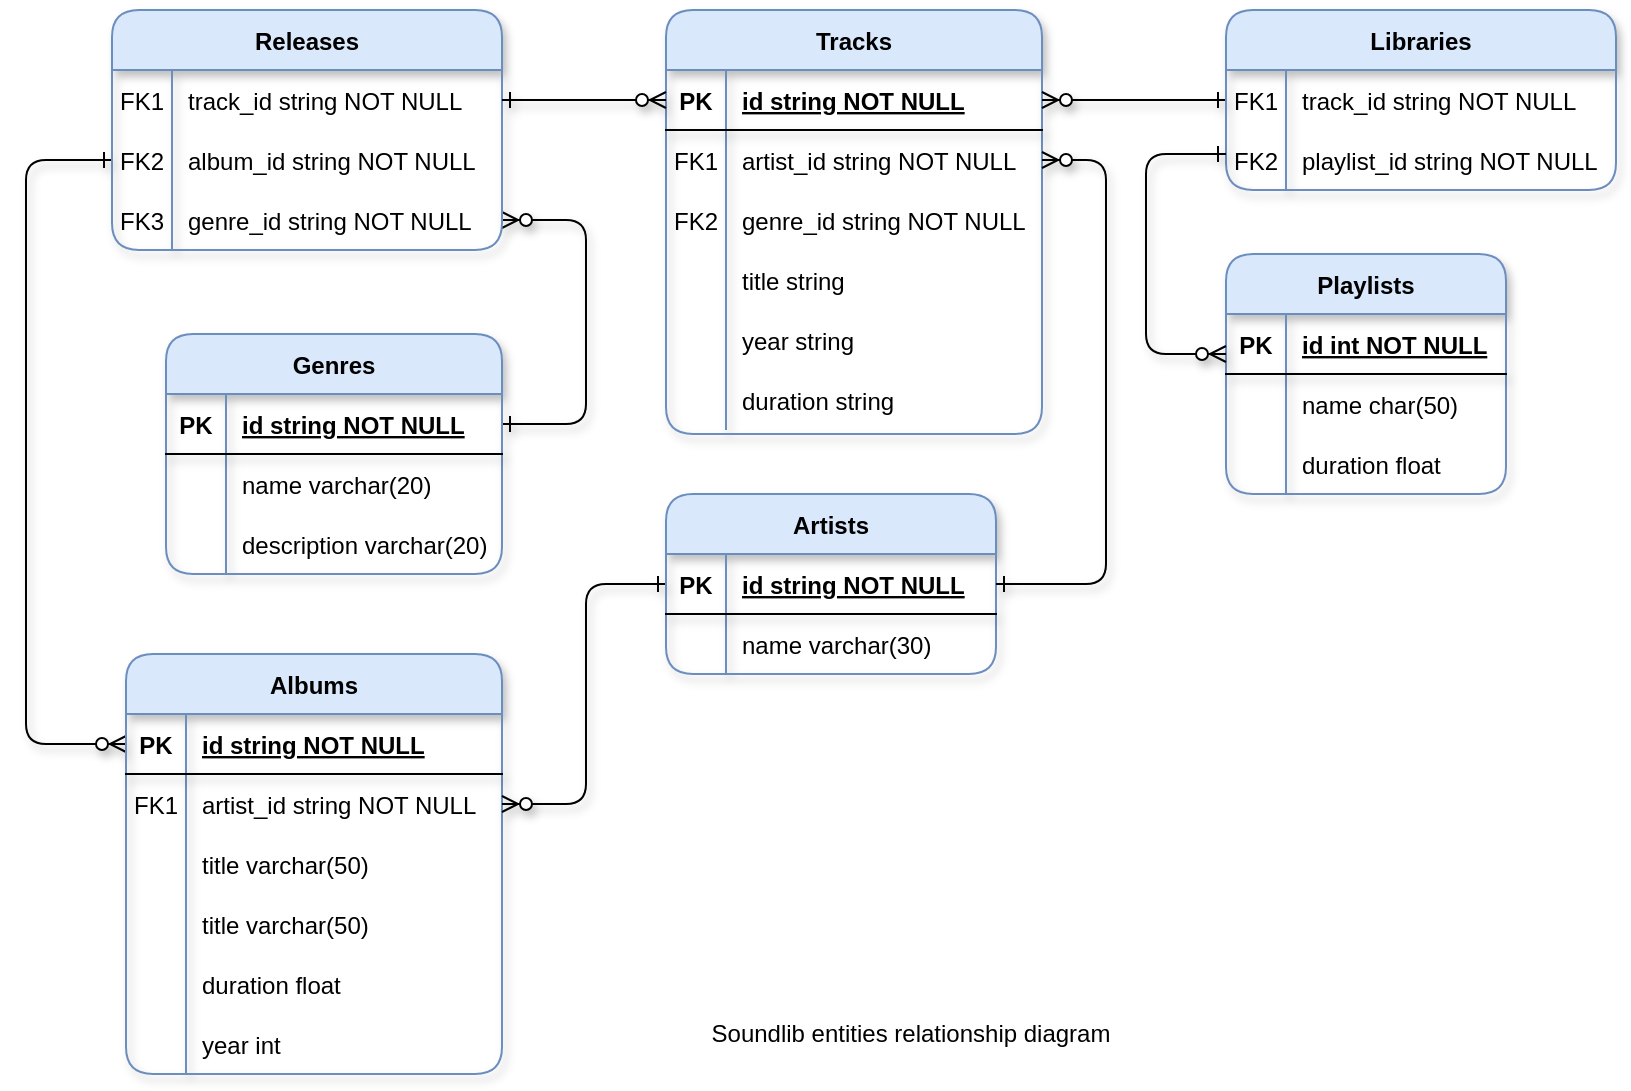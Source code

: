 <mxfile version="24.6.3" type="device">
  <diagram id="R2lEEEUBdFMjLlhIrx00" name="Page-1">
    <mxGraphModel dx="1042" dy="569" grid="1" gridSize="10" guides="1" tooltips="1" connect="1" arrows="1" fold="1" page="1" pageScale="1" pageWidth="850" pageHeight="1100" math="0" shadow="0" extFonts="Permanent Marker^https://fonts.googleapis.com/css?family=Permanent+Marker">
      <root>
        <mxCell id="0" />
        <mxCell id="1" parent="0" />
        <mxCell id="C-vyLk0tnHw3VtMMgP7b-1" value="" style="endArrow=ERzeroToMany;startArrow=ERone;endFill=1;startFill=0;edgeStyle=orthogonalEdgeStyle;exitX=0;exitY=0.5;exitDx=0;exitDy=0;entryX=0;entryY=0.5;entryDx=0;entryDy=0;shadow=1;" parent="1" source="Ym1ZZuzJ18IKiPJRy2lb-89" target="C-vyLk0tnHw3VtMMgP7b-24" edge="1">
          <mxGeometry width="100" height="100" relative="1" as="geometry">
            <mxPoint x="470" y="520" as="sourcePoint" />
            <mxPoint x="80" y="430" as="targetPoint" />
            <Array as="points">
              <mxPoint x="40" y="113" />
              <mxPoint x="40" y="405" />
            </Array>
          </mxGeometry>
        </mxCell>
        <mxCell id="C-vyLk0tnHw3VtMMgP7b-12" value="" style="endArrow=ERzeroToMany;startArrow=ERone;endFill=1;startFill=0;edgeStyle=orthogonalEdgeStyle;entryX=1;entryY=0.5;entryDx=0;entryDy=0;exitX=1;exitY=0.5;exitDx=0;exitDy=0;shadow=1;" parent="1" source="C-vyLk0tnHw3VtMMgP7b-14" target="HJNEvKkritOcvOqw4wgT-1" edge="1">
          <mxGeometry width="100" height="100" relative="1" as="geometry">
            <mxPoint x="300" y="270" as="sourcePoint" />
            <mxPoint x="300" y="260" as="targetPoint" />
            <Array as="points">
              <mxPoint x="320" y="245" />
              <mxPoint x="320" y="143" />
            </Array>
          </mxGeometry>
        </mxCell>
        <mxCell id="C-vyLk0tnHw3VtMMgP7b-2" value="Tracks" style="shape=table;startSize=30;container=1;collapsible=1;childLayout=tableLayout;fixedRows=1;rowLines=0;fontStyle=1;align=center;resizeLast=1;rounded=1;shadow=1;fillColor=#dae8fc;strokeColor=#6c8ebf;" parent="1" vertex="1">
          <mxGeometry x="360" y="38" width="188" height="212" as="geometry" />
        </mxCell>
        <mxCell id="C-vyLk0tnHw3VtMMgP7b-3" value="" style="shape=partialRectangle;collapsible=0;dropTarget=0;pointerEvents=0;fillColor=none;points=[[0,0.5],[1,0.5]];portConstraint=eastwest;top=0;left=0;right=0;bottom=1;shadow=1;" parent="C-vyLk0tnHw3VtMMgP7b-2" vertex="1">
          <mxGeometry y="30" width="188" height="30" as="geometry" />
        </mxCell>
        <mxCell id="C-vyLk0tnHw3VtMMgP7b-4" value="PK" style="shape=partialRectangle;overflow=hidden;connectable=0;fillColor=none;top=0;left=0;bottom=0;right=0;fontStyle=1;shadow=1;" parent="C-vyLk0tnHw3VtMMgP7b-3" vertex="1">
          <mxGeometry width="30" height="30" as="geometry">
            <mxRectangle width="30" height="30" as="alternateBounds" />
          </mxGeometry>
        </mxCell>
        <mxCell id="C-vyLk0tnHw3VtMMgP7b-5" value="id string NOT NULL " style="shape=partialRectangle;overflow=hidden;connectable=0;fillColor=none;top=0;left=0;bottom=0;right=0;align=left;spacingLeft=6;fontStyle=5;shadow=1;" parent="C-vyLk0tnHw3VtMMgP7b-3" vertex="1">
          <mxGeometry x="30" width="158" height="30" as="geometry">
            <mxRectangle width="158" height="30" as="alternateBounds" />
          </mxGeometry>
        </mxCell>
        <mxCell id="Ym1ZZuzJ18IKiPJRy2lb-18" value="" style="shape=partialRectangle;collapsible=0;dropTarget=0;pointerEvents=0;fillColor=none;points=[[0,0.5],[1,0.5]];portConstraint=eastwest;top=0;left=0;right=0;bottom=0;shadow=1;" parent="C-vyLk0tnHw3VtMMgP7b-2" vertex="1">
          <mxGeometry y="60" width="188" height="30" as="geometry" />
        </mxCell>
        <mxCell id="Ym1ZZuzJ18IKiPJRy2lb-19" value="FK1" style="shape=partialRectangle;overflow=hidden;connectable=0;fillColor=none;top=0;left=0;bottom=0;right=0;shadow=1;" parent="Ym1ZZuzJ18IKiPJRy2lb-18" vertex="1">
          <mxGeometry width="30" height="30" as="geometry">
            <mxRectangle width="30" height="30" as="alternateBounds" />
          </mxGeometry>
        </mxCell>
        <mxCell id="Ym1ZZuzJ18IKiPJRy2lb-20" value="artist_id string NOT NULL" style="shape=partialRectangle;overflow=hidden;connectable=0;fillColor=none;top=0;left=0;bottom=0;right=0;align=left;spacingLeft=6;shadow=1;" parent="Ym1ZZuzJ18IKiPJRy2lb-18" vertex="1">
          <mxGeometry x="30" width="158" height="30" as="geometry">
            <mxRectangle width="158" height="30" as="alternateBounds" />
          </mxGeometry>
        </mxCell>
        <mxCell id="Ym1ZZuzJ18IKiPJRy2lb-15" value="" style="shape=partialRectangle;collapsible=0;dropTarget=0;pointerEvents=0;fillColor=none;points=[[0,0.5],[1,0.5]];portConstraint=eastwest;top=0;left=0;right=0;bottom=0;shadow=1;" parent="C-vyLk0tnHw3VtMMgP7b-2" vertex="1">
          <mxGeometry y="90" width="188" height="30" as="geometry" />
        </mxCell>
        <mxCell id="Ym1ZZuzJ18IKiPJRy2lb-16" value="FK2" style="shape=partialRectangle;overflow=hidden;connectable=0;fillColor=none;top=0;left=0;bottom=0;right=0;shadow=1;" parent="Ym1ZZuzJ18IKiPJRy2lb-15" vertex="1">
          <mxGeometry width="30" height="30" as="geometry">
            <mxRectangle width="30" height="30" as="alternateBounds" />
          </mxGeometry>
        </mxCell>
        <mxCell id="Ym1ZZuzJ18IKiPJRy2lb-17" value="genre_id string NOT NULL" style="shape=partialRectangle;overflow=hidden;connectable=0;fillColor=none;top=0;left=0;bottom=0;right=0;align=left;spacingLeft=6;shadow=1;" parent="Ym1ZZuzJ18IKiPJRy2lb-15" vertex="1">
          <mxGeometry x="30" width="158" height="30" as="geometry">
            <mxRectangle width="158" height="30" as="alternateBounds" />
          </mxGeometry>
        </mxCell>
        <mxCell id="C-vyLk0tnHw3VtMMgP7b-9" value="" style="shape=partialRectangle;collapsible=0;dropTarget=0;pointerEvents=0;fillColor=none;points=[[0,0.5],[1,0.5]];portConstraint=eastwest;top=0;left=0;right=0;bottom=0;shadow=1;" parent="C-vyLk0tnHw3VtMMgP7b-2" vertex="1">
          <mxGeometry y="120" width="188" height="30" as="geometry" />
        </mxCell>
        <mxCell id="C-vyLk0tnHw3VtMMgP7b-10" value="" style="shape=partialRectangle;overflow=hidden;connectable=0;fillColor=none;top=0;left=0;bottom=0;right=0;shadow=1;" parent="C-vyLk0tnHw3VtMMgP7b-9" vertex="1">
          <mxGeometry width="30" height="30" as="geometry">
            <mxRectangle width="30" height="30" as="alternateBounds" />
          </mxGeometry>
        </mxCell>
        <mxCell id="C-vyLk0tnHw3VtMMgP7b-11" value="title string" style="shape=partialRectangle;overflow=hidden;connectable=0;fillColor=none;top=0;left=0;bottom=0;right=0;align=left;spacingLeft=6;shadow=1;" parent="C-vyLk0tnHw3VtMMgP7b-9" vertex="1">
          <mxGeometry x="30" width="158" height="30" as="geometry">
            <mxRectangle width="158" height="30" as="alternateBounds" />
          </mxGeometry>
        </mxCell>
        <mxCell id="Ym1ZZuzJ18IKiPJRy2lb-9" value="" style="shape=partialRectangle;collapsible=0;dropTarget=0;pointerEvents=0;fillColor=none;points=[[0,0.5],[1,0.5]];portConstraint=eastwest;top=0;left=0;right=0;bottom=0;shadow=1;" parent="C-vyLk0tnHw3VtMMgP7b-2" vertex="1">
          <mxGeometry y="150" width="188" height="30" as="geometry" />
        </mxCell>
        <mxCell id="Ym1ZZuzJ18IKiPJRy2lb-10" value="" style="shape=partialRectangle;overflow=hidden;connectable=0;fillColor=none;top=0;left=0;bottom=0;right=0;shadow=1;" parent="Ym1ZZuzJ18IKiPJRy2lb-9" vertex="1">
          <mxGeometry width="30" height="30" as="geometry">
            <mxRectangle width="30" height="30" as="alternateBounds" />
          </mxGeometry>
        </mxCell>
        <mxCell id="Ym1ZZuzJ18IKiPJRy2lb-11" value="year string" style="shape=partialRectangle;overflow=hidden;connectable=0;fillColor=none;top=0;left=0;bottom=0;right=0;align=left;spacingLeft=6;shadow=1;" parent="Ym1ZZuzJ18IKiPJRy2lb-9" vertex="1">
          <mxGeometry x="30" width="158" height="30" as="geometry">
            <mxRectangle width="158" height="30" as="alternateBounds" />
          </mxGeometry>
        </mxCell>
        <mxCell id="Ym1ZZuzJ18IKiPJRy2lb-12" value="" style="shape=partialRectangle;collapsible=0;dropTarget=0;pointerEvents=0;fillColor=none;points=[[0,0.5],[1,0.5]];portConstraint=eastwest;top=0;left=0;right=0;bottom=0;shadow=1;" parent="C-vyLk0tnHw3VtMMgP7b-2" vertex="1">
          <mxGeometry y="180" width="188" height="30" as="geometry" />
        </mxCell>
        <mxCell id="Ym1ZZuzJ18IKiPJRy2lb-13" value="" style="shape=partialRectangle;overflow=hidden;connectable=0;fillColor=none;top=0;left=0;bottom=0;right=0;shadow=1;" parent="Ym1ZZuzJ18IKiPJRy2lb-12" vertex="1">
          <mxGeometry width="30" height="30" as="geometry">
            <mxRectangle width="30" height="30" as="alternateBounds" />
          </mxGeometry>
        </mxCell>
        <mxCell id="Ym1ZZuzJ18IKiPJRy2lb-14" value="duration string" style="shape=partialRectangle;overflow=hidden;connectable=0;fillColor=none;top=0;left=0;bottom=0;right=0;align=left;spacingLeft=6;shadow=1;" parent="Ym1ZZuzJ18IKiPJRy2lb-12" vertex="1">
          <mxGeometry x="30" width="158" height="30" as="geometry">
            <mxRectangle width="158" height="30" as="alternateBounds" />
          </mxGeometry>
        </mxCell>
        <mxCell id="C-vyLk0tnHw3VtMMgP7b-13" value="Genres" style="shape=table;startSize=30;container=1;collapsible=1;childLayout=tableLayout;fixedRows=1;rowLines=0;fontStyle=1;align=center;resizeLast=1;rounded=1;shadow=1;fillColor=#dae8fc;strokeColor=#6c8ebf;" parent="1" vertex="1">
          <mxGeometry x="110" y="200" width="168" height="120" as="geometry" />
        </mxCell>
        <mxCell id="C-vyLk0tnHw3VtMMgP7b-14" value="" style="shape=partialRectangle;collapsible=0;dropTarget=0;pointerEvents=0;fillColor=none;points=[[0,0.5],[1,0.5]];portConstraint=eastwest;top=0;left=0;right=0;bottom=1;shadow=1;" parent="C-vyLk0tnHw3VtMMgP7b-13" vertex="1">
          <mxGeometry y="30" width="168" height="30" as="geometry" />
        </mxCell>
        <mxCell id="C-vyLk0tnHw3VtMMgP7b-15" value="PK" style="shape=partialRectangle;overflow=hidden;connectable=0;fillColor=none;top=0;left=0;bottom=0;right=0;fontStyle=1;shadow=1;" parent="C-vyLk0tnHw3VtMMgP7b-14" vertex="1">
          <mxGeometry width="30" height="30" as="geometry">
            <mxRectangle width="30" height="30" as="alternateBounds" />
          </mxGeometry>
        </mxCell>
        <mxCell id="C-vyLk0tnHw3VtMMgP7b-16" value="id string NOT NULL " style="shape=partialRectangle;overflow=hidden;connectable=0;fillColor=none;top=0;left=0;bottom=0;right=0;align=left;spacingLeft=6;fontStyle=5;shadow=1;" parent="C-vyLk0tnHw3VtMMgP7b-14" vertex="1">
          <mxGeometry x="30" width="138" height="30" as="geometry">
            <mxRectangle width="138" height="30" as="alternateBounds" />
          </mxGeometry>
        </mxCell>
        <mxCell id="C-vyLk0tnHw3VtMMgP7b-20" value="" style="shape=partialRectangle;collapsible=0;dropTarget=0;pointerEvents=0;fillColor=none;points=[[0,0.5],[1,0.5]];portConstraint=eastwest;top=0;left=0;right=0;bottom=0;shadow=1;" parent="C-vyLk0tnHw3VtMMgP7b-13" vertex="1">
          <mxGeometry y="60" width="168" height="30" as="geometry" />
        </mxCell>
        <mxCell id="C-vyLk0tnHw3VtMMgP7b-21" value="" style="shape=partialRectangle;overflow=hidden;connectable=0;fillColor=none;top=0;left=0;bottom=0;right=0;shadow=1;" parent="C-vyLk0tnHw3VtMMgP7b-20" vertex="1">
          <mxGeometry width="30" height="30" as="geometry">
            <mxRectangle width="30" height="30" as="alternateBounds" />
          </mxGeometry>
        </mxCell>
        <mxCell id="C-vyLk0tnHw3VtMMgP7b-22" value="name varchar(20)" style="shape=partialRectangle;overflow=hidden;connectable=0;fillColor=none;top=0;left=0;bottom=0;right=0;align=left;spacingLeft=6;shadow=1;" parent="C-vyLk0tnHw3VtMMgP7b-20" vertex="1">
          <mxGeometry x="30" width="138" height="30" as="geometry">
            <mxRectangle width="138" height="30" as="alternateBounds" />
          </mxGeometry>
        </mxCell>
        <mxCell id="Ym1ZZuzJ18IKiPJRy2lb-106" value="" style="shape=partialRectangle;collapsible=0;dropTarget=0;pointerEvents=0;fillColor=none;points=[[0,0.5],[1,0.5]];portConstraint=eastwest;top=0;left=0;right=0;bottom=0;shadow=1;" parent="C-vyLk0tnHw3VtMMgP7b-13" vertex="1">
          <mxGeometry y="90" width="168" height="30" as="geometry" />
        </mxCell>
        <mxCell id="Ym1ZZuzJ18IKiPJRy2lb-107" value="" style="shape=partialRectangle;overflow=hidden;connectable=0;fillColor=none;top=0;left=0;bottom=0;right=0;shadow=1;" parent="Ym1ZZuzJ18IKiPJRy2lb-106" vertex="1">
          <mxGeometry width="30" height="30" as="geometry">
            <mxRectangle width="30" height="30" as="alternateBounds" />
          </mxGeometry>
        </mxCell>
        <mxCell id="Ym1ZZuzJ18IKiPJRy2lb-108" value="description varchar(20)" style="shape=partialRectangle;overflow=hidden;connectable=0;fillColor=none;top=0;left=0;bottom=0;right=0;align=left;spacingLeft=6;shadow=1;" parent="Ym1ZZuzJ18IKiPJRy2lb-106" vertex="1">
          <mxGeometry x="30" width="138" height="30" as="geometry">
            <mxRectangle width="138" height="30" as="alternateBounds" />
          </mxGeometry>
        </mxCell>
        <mxCell id="C-vyLk0tnHw3VtMMgP7b-23" value="Albums" style="shape=table;startSize=30;container=1;collapsible=1;childLayout=tableLayout;fixedRows=1;rowLines=0;fontStyle=1;align=center;resizeLast=1;rounded=1;shadow=1;fillColor=#dae8fc;strokeColor=#6c8ebf;" parent="1" vertex="1">
          <mxGeometry x="90" y="360" width="188" height="210" as="geometry" />
        </mxCell>
        <mxCell id="C-vyLk0tnHw3VtMMgP7b-24" value="" style="shape=partialRectangle;collapsible=0;dropTarget=0;pointerEvents=0;fillColor=none;points=[[0,0.5],[1,0.5]];portConstraint=eastwest;top=0;left=0;right=0;bottom=1;shadow=1;" parent="C-vyLk0tnHw3VtMMgP7b-23" vertex="1">
          <mxGeometry y="30" width="188" height="30" as="geometry" />
        </mxCell>
        <mxCell id="C-vyLk0tnHw3VtMMgP7b-25" value="PK" style="shape=partialRectangle;overflow=hidden;connectable=0;fillColor=none;top=0;left=0;bottom=0;right=0;fontStyle=1;shadow=1;" parent="C-vyLk0tnHw3VtMMgP7b-24" vertex="1">
          <mxGeometry width="30" height="30" as="geometry">
            <mxRectangle width="30" height="30" as="alternateBounds" />
          </mxGeometry>
        </mxCell>
        <mxCell id="C-vyLk0tnHw3VtMMgP7b-26" value="id string NOT NULL " style="shape=partialRectangle;overflow=hidden;connectable=0;top=0;left=0;bottom=0;right=0;align=left;spacingLeft=6;fontStyle=5;shadow=1;fillColor=none;" parent="C-vyLk0tnHw3VtMMgP7b-24" vertex="1">
          <mxGeometry x="30" width="158" height="30" as="geometry">
            <mxRectangle width="158" height="30" as="alternateBounds" />
          </mxGeometry>
        </mxCell>
        <mxCell id="C-vyLk0tnHw3VtMMgP7b-27" value="" style="shape=partialRectangle;collapsible=0;dropTarget=0;pointerEvents=0;fillColor=none;points=[[0,0.5],[1,0.5]];portConstraint=eastwest;top=0;left=0;right=0;bottom=0;shadow=1;" parent="C-vyLk0tnHw3VtMMgP7b-23" vertex="1">
          <mxGeometry y="60" width="188" height="30" as="geometry" />
        </mxCell>
        <mxCell id="C-vyLk0tnHw3VtMMgP7b-28" value="FK1" style="shape=partialRectangle;overflow=hidden;connectable=0;fillColor=none;top=0;left=0;bottom=0;right=0;shadow=1;" parent="C-vyLk0tnHw3VtMMgP7b-27" vertex="1">
          <mxGeometry width="30" height="30" as="geometry">
            <mxRectangle width="30" height="30" as="alternateBounds" />
          </mxGeometry>
        </mxCell>
        <mxCell id="C-vyLk0tnHw3VtMMgP7b-29" value="artist_id string NOT NULL" style="shape=partialRectangle;overflow=hidden;connectable=0;fillColor=none;top=0;left=0;bottom=0;right=0;align=left;spacingLeft=6;shadow=1;" parent="C-vyLk0tnHw3VtMMgP7b-27" vertex="1">
          <mxGeometry x="30" width="158" height="30" as="geometry">
            <mxRectangle width="158" height="30" as="alternateBounds" />
          </mxGeometry>
        </mxCell>
        <mxCell id="Ym1ZZuzJ18IKiPJRy2lb-97" value="" style="shape=partialRectangle;collapsible=0;dropTarget=0;pointerEvents=0;fillColor=none;points=[[0,0.5],[1,0.5]];portConstraint=eastwest;top=0;left=0;right=0;bottom=0;shadow=1;" parent="C-vyLk0tnHw3VtMMgP7b-23" vertex="1">
          <mxGeometry y="90" width="188" height="30" as="geometry" />
        </mxCell>
        <mxCell id="Ym1ZZuzJ18IKiPJRy2lb-98" value="" style="shape=partialRectangle;overflow=hidden;connectable=0;fillColor=none;top=0;left=0;bottom=0;right=0;shadow=1;" parent="Ym1ZZuzJ18IKiPJRy2lb-97" vertex="1">
          <mxGeometry width="30" height="30" as="geometry">
            <mxRectangle width="30" height="30" as="alternateBounds" />
          </mxGeometry>
        </mxCell>
        <mxCell id="Ym1ZZuzJ18IKiPJRy2lb-99" value="title varchar(50)" style="shape=partialRectangle;overflow=hidden;connectable=0;fillColor=none;top=0;left=0;bottom=0;right=0;align=left;spacingLeft=6;shadow=1;" parent="Ym1ZZuzJ18IKiPJRy2lb-97" vertex="1">
          <mxGeometry x="30" width="158" height="30" as="geometry">
            <mxRectangle width="158" height="30" as="alternateBounds" />
          </mxGeometry>
        </mxCell>
        <mxCell id="HJNEvKkritOcvOqw4wgT-4" value="" style="shape=partialRectangle;collapsible=0;dropTarget=0;pointerEvents=0;fillColor=none;points=[[0,0.5],[1,0.5]];portConstraint=eastwest;top=0;left=0;right=0;bottom=0;shadow=1;" parent="C-vyLk0tnHw3VtMMgP7b-23" vertex="1">
          <mxGeometry y="120" width="188" height="30" as="geometry" />
        </mxCell>
        <mxCell id="HJNEvKkritOcvOqw4wgT-5" value="" style="shape=partialRectangle;overflow=hidden;connectable=0;fillColor=none;top=0;left=0;bottom=0;right=0;shadow=1;" parent="HJNEvKkritOcvOqw4wgT-4" vertex="1">
          <mxGeometry width="30" height="30" as="geometry">
            <mxRectangle width="30" height="30" as="alternateBounds" />
          </mxGeometry>
        </mxCell>
        <mxCell id="HJNEvKkritOcvOqw4wgT-6" value="title varchar(50)" style="shape=partialRectangle;overflow=hidden;connectable=0;fillColor=none;top=0;left=0;bottom=0;right=0;align=left;spacingLeft=6;shadow=1;" parent="HJNEvKkritOcvOqw4wgT-4" vertex="1">
          <mxGeometry x="30" width="158" height="30" as="geometry">
            <mxRectangle width="158" height="30" as="alternateBounds" />
          </mxGeometry>
        </mxCell>
        <mxCell id="Ym1ZZuzJ18IKiPJRy2lb-100" value="" style="shape=partialRectangle;collapsible=0;dropTarget=0;pointerEvents=0;fillColor=none;points=[[0,0.5],[1,0.5]];portConstraint=eastwest;top=0;left=0;right=0;bottom=0;shadow=1;" parent="C-vyLk0tnHw3VtMMgP7b-23" vertex="1">
          <mxGeometry y="150" width="188" height="30" as="geometry" />
        </mxCell>
        <mxCell id="Ym1ZZuzJ18IKiPJRy2lb-101" value="" style="shape=partialRectangle;overflow=hidden;connectable=0;fillColor=none;top=0;left=0;bottom=0;right=0;shadow=1;" parent="Ym1ZZuzJ18IKiPJRy2lb-100" vertex="1">
          <mxGeometry width="30" height="30" as="geometry">
            <mxRectangle width="30" height="30" as="alternateBounds" />
          </mxGeometry>
        </mxCell>
        <mxCell id="Ym1ZZuzJ18IKiPJRy2lb-102" value="duration float" style="shape=partialRectangle;overflow=hidden;connectable=0;fillColor=none;top=0;left=0;bottom=0;right=0;align=left;spacingLeft=6;shadow=1;" parent="Ym1ZZuzJ18IKiPJRy2lb-100" vertex="1">
          <mxGeometry x="30" width="158" height="30" as="geometry">
            <mxRectangle width="158" height="30" as="alternateBounds" />
          </mxGeometry>
        </mxCell>
        <mxCell id="Ym1ZZuzJ18IKiPJRy2lb-103" value="" style="shape=partialRectangle;collapsible=0;dropTarget=0;pointerEvents=0;fillColor=none;points=[[0,0.5],[1,0.5]];portConstraint=eastwest;top=0;left=0;right=0;bottom=0;shadow=1;" parent="C-vyLk0tnHw3VtMMgP7b-23" vertex="1">
          <mxGeometry y="180" width="188" height="30" as="geometry" />
        </mxCell>
        <mxCell id="Ym1ZZuzJ18IKiPJRy2lb-104" value="" style="shape=partialRectangle;overflow=hidden;connectable=0;fillColor=none;top=0;left=0;bottom=0;right=0;shadow=1;" parent="Ym1ZZuzJ18IKiPJRy2lb-103" vertex="1">
          <mxGeometry width="30" height="30" as="geometry">
            <mxRectangle width="30" height="30" as="alternateBounds" />
          </mxGeometry>
        </mxCell>
        <mxCell id="Ym1ZZuzJ18IKiPJRy2lb-105" value="year int" style="shape=partialRectangle;overflow=hidden;connectable=0;fillColor=none;top=0;left=0;bottom=0;right=0;align=left;spacingLeft=6;shadow=1;" parent="Ym1ZZuzJ18IKiPJRy2lb-103" vertex="1">
          <mxGeometry x="30" width="158" height="30" as="geometry">
            <mxRectangle width="158" height="30" as="alternateBounds" />
          </mxGeometry>
        </mxCell>
        <mxCell id="Ym1ZZuzJ18IKiPJRy2lb-1" value="" style="endArrow=ERzeroToMany;startArrow=ERone;endFill=1;startFill=0;edgeStyle=orthogonalEdgeStyle;exitX=0;exitY=0.5;exitDx=0;exitDy=0;entryX=1;entryY=0.5;entryDx=0;entryDy=0;shadow=1;" parent="1" source="Ym1ZZuzJ18IKiPJRy2lb-3" target="C-vyLk0tnHw3VtMMgP7b-27" edge="1">
          <mxGeometry width="100" height="100" relative="1" as="geometry">
            <mxPoint x="5" y="100" as="sourcePoint" />
            <mxPoint x="370" y="490" as="targetPoint" />
            <Array as="points">
              <mxPoint x="320" y="325" />
              <mxPoint x="320" y="435" />
            </Array>
          </mxGeometry>
        </mxCell>
        <mxCell id="Ym1ZZuzJ18IKiPJRy2lb-2" value="Artists" style="shape=table;startSize=30;container=1;collapsible=1;childLayout=tableLayout;fixedRows=1;rowLines=0;fontStyle=1;align=center;resizeLast=1;rounded=1;shadow=1;fillColor=#dae8fc;strokeColor=#6c8ebf;" parent="1" vertex="1">
          <mxGeometry x="360" y="280" width="165" height="90" as="geometry" />
        </mxCell>
        <mxCell id="Ym1ZZuzJ18IKiPJRy2lb-3" value="" style="shape=partialRectangle;collapsible=0;dropTarget=0;pointerEvents=0;fillColor=none;points=[[0,0.5],[1,0.5]];portConstraint=eastwest;top=0;left=0;right=0;bottom=1;shadow=1;" parent="Ym1ZZuzJ18IKiPJRy2lb-2" vertex="1">
          <mxGeometry y="30" width="165" height="30" as="geometry" />
        </mxCell>
        <mxCell id="Ym1ZZuzJ18IKiPJRy2lb-4" value="PK" style="shape=partialRectangle;overflow=hidden;connectable=0;fillColor=none;top=0;left=0;bottom=0;right=0;fontStyle=1;shadow=1;" parent="Ym1ZZuzJ18IKiPJRy2lb-3" vertex="1">
          <mxGeometry width="30" height="30" as="geometry">
            <mxRectangle width="30" height="30" as="alternateBounds" />
          </mxGeometry>
        </mxCell>
        <mxCell id="Ym1ZZuzJ18IKiPJRy2lb-5" value="id string NOT NULL " style="shape=partialRectangle;overflow=hidden;connectable=0;fillColor=none;top=0;left=0;bottom=0;right=0;align=left;spacingLeft=6;fontStyle=5;shadow=1;" parent="Ym1ZZuzJ18IKiPJRy2lb-3" vertex="1">
          <mxGeometry x="30" width="135" height="30" as="geometry">
            <mxRectangle width="135" height="30" as="alternateBounds" />
          </mxGeometry>
        </mxCell>
        <mxCell id="Ym1ZZuzJ18IKiPJRy2lb-6" value="" style="shape=partialRectangle;collapsible=0;dropTarget=0;pointerEvents=0;fillColor=none;points=[[0,0.5],[1,0.5]];portConstraint=eastwest;top=0;left=0;right=0;bottom=0;shadow=1;" parent="Ym1ZZuzJ18IKiPJRy2lb-2" vertex="1">
          <mxGeometry y="60" width="165" height="30" as="geometry" />
        </mxCell>
        <mxCell id="Ym1ZZuzJ18IKiPJRy2lb-7" value="" style="shape=partialRectangle;overflow=hidden;connectable=0;fillColor=none;top=0;left=0;bottom=0;right=0;shadow=1;" parent="Ym1ZZuzJ18IKiPJRy2lb-6" vertex="1">
          <mxGeometry width="30" height="30" as="geometry">
            <mxRectangle width="30" height="30" as="alternateBounds" />
          </mxGeometry>
        </mxCell>
        <mxCell id="Ym1ZZuzJ18IKiPJRy2lb-8" value="name varchar(30)" style="shape=partialRectangle;overflow=hidden;connectable=0;fillColor=none;top=0;left=0;bottom=0;right=0;align=left;spacingLeft=6;shadow=1;" parent="Ym1ZZuzJ18IKiPJRy2lb-6" vertex="1">
          <mxGeometry x="30" width="135" height="30" as="geometry">
            <mxRectangle width="135" height="30" as="alternateBounds" />
          </mxGeometry>
        </mxCell>
        <mxCell id="Ym1ZZuzJ18IKiPJRy2lb-21" value="" style="endArrow=ERzeroToMany;startArrow=ERone;endFill=1;startFill=0;exitX=0;exitY=0.5;exitDx=0;exitDy=0;edgeStyle=orthogonalEdgeStyle;entryX=1;entryY=0.5;entryDx=0;entryDy=0;shadow=1;" parent="1" source="Ym1ZZuzJ18IKiPJRy2lb-82" target="C-vyLk0tnHw3VtMMgP7b-3" edge="1">
          <mxGeometry width="100" height="100" relative="1" as="geometry">
            <mxPoint x="715" y="541" as="sourcePoint" />
            <mxPoint x="820" y="180" as="targetPoint" />
          </mxGeometry>
        </mxCell>
        <mxCell id="Ym1ZZuzJ18IKiPJRy2lb-22" value="Playlists" style="shape=table;startSize=30;container=1;collapsible=1;childLayout=tableLayout;fixedRows=1;rowLines=0;fontStyle=1;align=center;resizeLast=1;rounded=1;shadow=1;fillColor=#dae8fc;strokeColor=#6c8ebf;" parent="1" vertex="1">
          <mxGeometry x="640" y="160" width="140" height="120" as="geometry" />
        </mxCell>
        <mxCell id="Ym1ZZuzJ18IKiPJRy2lb-23" value="" style="shape=partialRectangle;collapsible=0;dropTarget=0;pointerEvents=0;fillColor=none;points=[[0,0.5],[1,0.5]];portConstraint=eastwest;top=0;left=0;right=0;bottom=1;shadow=1;" parent="Ym1ZZuzJ18IKiPJRy2lb-22" vertex="1">
          <mxGeometry y="30" width="140" height="30" as="geometry" />
        </mxCell>
        <mxCell id="Ym1ZZuzJ18IKiPJRy2lb-24" value="PK" style="shape=partialRectangle;overflow=hidden;connectable=0;fillColor=none;top=0;left=0;bottom=0;right=0;fontStyle=1;shadow=1;" parent="Ym1ZZuzJ18IKiPJRy2lb-23" vertex="1">
          <mxGeometry width="30" height="30" as="geometry">
            <mxRectangle width="30" height="30" as="alternateBounds" />
          </mxGeometry>
        </mxCell>
        <mxCell id="Ym1ZZuzJ18IKiPJRy2lb-25" value="id int NOT NULL " style="shape=partialRectangle;overflow=hidden;connectable=0;fillColor=none;top=0;left=0;bottom=0;right=0;align=left;spacingLeft=6;fontStyle=5;shadow=1;" parent="Ym1ZZuzJ18IKiPJRy2lb-23" vertex="1">
          <mxGeometry x="30" width="110" height="30" as="geometry">
            <mxRectangle width="110" height="30" as="alternateBounds" />
          </mxGeometry>
        </mxCell>
        <mxCell id="Ym1ZZuzJ18IKiPJRy2lb-26" value="" style="shape=partialRectangle;collapsible=0;dropTarget=0;pointerEvents=0;fillColor=none;points=[[0,0.5],[1,0.5]];portConstraint=eastwest;top=0;left=0;right=0;bottom=0;shadow=1;" parent="Ym1ZZuzJ18IKiPJRy2lb-22" vertex="1">
          <mxGeometry y="60" width="140" height="30" as="geometry" />
        </mxCell>
        <mxCell id="Ym1ZZuzJ18IKiPJRy2lb-27" value="" style="shape=partialRectangle;overflow=hidden;connectable=0;fillColor=none;top=0;left=0;bottom=0;right=0;shadow=1;" parent="Ym1ZZuzJ18IKiPJRy2lb-26" vertex="1">
          <mxGeometry width="30" height="30" as="geometry">
            <mxRectangle width="30" height="30" as="alternateBounds" />
          </mxGeometry>
        </mxCell>
        <mxCell id="Ym1ZZuzJ18IKiPJRy2lb-28" value="name char(50)" style="shape=partialRectangle;overflow=hidden;connectable=0;fillColor=none;top=0;left=0;bottom=0;right=0;align=left;spacingLeft=6;shadow=1;" parent="Ym1ZZuzJ18IKiPJRy2lb-26" vertex="1">
          <mxGeometry x="30" width="110" height="30" as="geometry">
            <mxRectangle width="110" height="30" as="alternateBounds" />
          </mxGeometry>
        </mxCell>
        <mxCell id="Ym1ZZuzJ18IKiPJRy2lb-38" value="" style="shape=partialRectangle;collapsible=0;dropTarget=0;pointerEvents=0;fillColor=none;points=[[0,0.5],[1,0.5]];portConstraint=eastwest;top=0;left=0;right=0;bottom=0;shadow=1;" parent="Ym1ZZuzJ18IKiPJRy2lb-22" vertex="1">
          <mxGeometry y="90" width="140" height="30" as="geometry" />
        </mxCell>
        <mxCell id="Ym1ZZuzJ18IKiPJRy2lb-39" value="" style="shape=partialRectangle;overflow=hidden;connectable=0;fillColor=none;top=0;left=0;bottom=0;right=0;shadow=1;" parent="Ym1ZZuzJ18IKiPJRy2lb-38" vertex="1">
          <mxGeometry width="30" height="30" as="geometry">
            <mxRectangle width="30" height="30" as="alternateBounds" />
          </mxGeometry>
        </mxCell>
        <mxCell id="Ym1ZZuzJ18IKiPJRy2lb-40" value="duration float" style="shape=partialRectangle;overflow=hidden;connectable=0;fillColor=none;top=0;left=0;bottom=0;right=0;align=left;spacingLeft=6;shadow=1;" parent="Ym1ZZuzJ18IKiPJRy2lb-38" vertex="1">
          <mxGeometry x="30" width="110" height="30" as="geometry">
            <mxRectangle width="110" height="30" as="alternateBounds" />
          </mxGeometry>
        </mxCell>
        <mxCell id="Ym1ZZuzJ18IKiPJRy2lb-37" value="" style="endArrow=ERzeroToMany;startArrow=ERone;endFill=1;startFill=0;exitX=1;exitY=0.5;exitDx=0;exitDy=0;entryX=1;entryY=0.5;entryDx=0;entryDy=0;edgeStyle=orthogonalEdgeStyle;shadow=1;" parent="1" source="Ym1ZZuzJ18IKiPJRy2lb-3" target="Ym1ZZuzJ18IKiPJRy2lb-18" edge="1">
          <mxGeometry width="100" height="100" relative="1" as="geometry">
            <mxPoint x="245" y="283" as="sourcePoint" />
            <mxPoint x="324" y="250" as="targetPoint" />
            <Array as="points">
              <mxPoint x="580" y="325" />
              <mxPoint x="580" y="113" />
            </Array>
          </mxGeometry>
        </mxCell>
        <mxCell id="Ym1ZZuzJ18IKiPJRy2lb-78" value="Libraries" style="shape=table;startSize=30;container=1;collapsible=1;childLayout=tableLayout;fixedRows=1;rowLines=0;fontStyle=1;align=center;resizeLast=1;rounded=1;shadow=1;fillColor=#dae8fc;strokeColor=#6c8ebf;" parent="1" vertex="1">
          <mxGeometry x="640" y="38" width="195" height="90" as="geometry" />
        </mxCell>
        <mxCell id="Ym1ZZuzJ18IKiPJRy2lb-82" value="" style="shape=partialRectangle;collapsible=0;dropTarget=0;pointerEvents=0;fillColor=none;points=[[0,0.5],[1,0.5]];portConstraint=eastwest;top=0;left=0;right=0;bottom=0;shadow=1;" parent="Ym1ZZuzJ18IKiPJRy2lb-78" vertex="1">
          <mxGeometry y="30" width="195" height="30" as="geometry" />
        </mxCell>
        <mxCell id="Ym1ZZuzJ18IKiPJRy2lb-83" value="FK1" style="shape=partialRectangle;overflow=hidden;connectable=0;fillColor=none;top=0;left=0;bottom=0;right=0;shadow=1;" parent="Ym1ZZuzJ18IKiPJRy2lb-82" vertex="1">
          <mxGeometry width="30" height="30" as="geometry">
            <mxRectangle width="30" height="30" as="alternateBounds" />
          </mxGeometry>
        </mxCell>
        <mxCell id="Ym1ZZuzJ18IKiPJRy2lb-84" value="track_id string NOT NULL" style="shape=partialRectangle;overflow=hidden;connectable=0;fillColor=none;top=0;left=0;bottom=0;right=0;align=left;spacingLeft=6;shadow=1;" parent="Ym1ZZuzJ18IKiPJRy2lb-82" vertex="1">
          <mxGeometry x="30" width="165" height="30" as="geometry">
            <mxRectangle width="165" height="30" as="alternateBounds" />
          </mxGeometry>
        </mxCell>
        <mxCell id="Ym1ZZuzJ18IKiPJRy2lb-85" value="" style="shape=partialRectangle;collapsible=0;dropTarget=0;pointerEvents=0;fillColor=none;points=[[0,0.5],[1,0.5]];portConstraint=eastwest;top=0;left=0;right=0;bottom=0;shadow=1;" parent="Ym1ZZuzJ18IKiPJRy2lb-78" vertex="1">
          <mxGeometry y="60" width="195" height="30" as="geometry" />
        </mxCell>
        <mxCell id="Ym1ZZuzJ18IKiPJRy2lb-86" value="FK2" style="shape=partialRectangle;overflow=hidden;connectable=0;fillColor=none;top=0;left=0;bottom=0;right=0;shadow=1;" parent="Ym1ZZuzJ18IKiPJRy2lb-85" vertex="1">
          <mxGeometry width="30" height="30" as="geometry">
            <mxRectangle width="30" height="30" as="alternateBounds" />
          </mxGeometry>
        </mxCell>
        <mxCell id="Ym1ZZuzJ18IKiPJRy2lb-87" value="playlist_id string NOT NULL" style="shape=partialRectangle;overflow=hidden;connectable=0;fillColor=none;top=0;left=0;bottom=0;right=0;align=left;spacingLeft=6;shadow=1;" parent="Ym1ZZuzJ18IKiPJRy2lb-85" vertex="1">
          <mxGeometry x="30" width="165" height="30" as="geometry">
            <mxRectangle width="165" height="30" as="alternateBounds" />
          </mxGeometry>
        </mxCell>
        <mxCell id="Ym1ZZuzJ18IKiPJRy2lb-88" value="Releases" style="shape=table;startSize=30;container=1;collapsible=1;childLayout=tableLayout;fixedRows=1;rowLines=0;fontStyle=1;align=center;resizeLast=1;rounded=1;fillColor=#dae8fc;strokeColor=#6c8ebf;shadow=1;" parent="1" vertex="1">
          <mxGeometry x="83" y="38" width="195" height="120" as="geometry" />
        </mxCell>
        <mxCell id="Ym1ZZuzJ18IKiPJRy2lb-92" value="" style="shape=partialRectangle;collapsible=0;dropTarget=0;pointerEvents=0;fillColor=none;points=[[0,0.5],[1,0.5]];portConstraint=eastwest;top=0;left=0;right=0;bottom=0;shadow=1;" parent="Ym1ZZuzJ18IKiPJRy2lb-88" vertex="1">
          <mxGeometry y="30" width="195" height="30" as="geometry" />
        </mxCell>
        <mxCell id="Ym1ZZuzJ18IKiPJRy2lb-93" value="FK1" style="shape=partialRectangle;overflow=hidden;connectable=0;fillColor=none;top=0;left=0;bottom=0;right=0;shadow=1;" parent="Ym1ZZuzJ18IKiPJRy2lb-92" vertex="1">
          <mxGeometry width="30" height="30" as="geometry">
            <mxRectangle width="30" height="30" as="alternateBounds" />
          </mxGeometry>
        </mxCell>
        <mxCell id="Ym1ZZuzJ18IKiPJRy2lb-94" value="track_id string NOT NULL" style="shape=partialRectangle;overflow=hidden;connectable=0;fillColor=none;top=0;left=0;bottom=0;right=0;align=left;spacingLeft=6;shadow=1;" parent="Ym1ZZuzJ18IKiPJRy2lb-92" vertex="1">
          <mxGeometry x="30" width="165" height="30" as="geometry">
            <mxRectangle width="165" height="30" as="alternateBounds" />
          </mxGeometry>
        </mxCell>
        <mxCell id="Ym1ZZuzJ18IKiPJRy2lb-89" value="" style="shape=partialRectangle;collapsible=0;dropTarget=0;pointerEvents=0;fillColor=none;points=[[0,0.5],[1,0.5]];portConstraint=eastwest;top=0;left=0;right=0;bottom=0;shadow=1;" parent="Ym1ZZuzJ18IKiPJRy2lb-88" vertex="1">
          <mxGeometry y="60" width="195" height="30" as="geometry" />
        </mxCell>
        <mxCell id="Ym1ZZuzJ18IKiPJRy2lb-90" value="FK2" style="shape=partialRectangle;overflow=hidden;connectable=0;fillColor=none;top=0;left=0;bottom=0;right=0;shadow=1;" parent="Ym1ZZuzJ18IKiPJRy2lb-89" vertex="1">
          <mxGeometry width="30" height="30" as="geometry">
            <mxRectangle width="30" height="30" as="alternateBounds" />
          </mxGeometry>
        </mxCell>
        <mxCell id="Ym1ZZuzJ18IKiPJRy2lb-91" value="album_id string NOT NULL" style="shape=partialRectangle;overflow=hidden;connectable=0;fillColor=none;top=0;left=0;bottom=0;right=0;align=left;spacingLeft=6;shadow=1;" parent="Ym1ZZuzJ18IKiPJRy2lb-89" vertex="1">
          <mxGeometry x="30" width="165" height="30" as="geometry">
            <mxRectangle width="165" height="30" as="alternateBounds" />
          </mxGeometry>
        </mxCell>
        <mxCell id="HJNEvKkritOcvOqw4wgT-1" value="" style="shape=partialRectangle;collapsible=0;dropTarget=0;pointerEvents=0;fillColor=none;points=[[0,0.5],[1,0.5]];portConstraint=eastwest;top=0;left=0;right=0;bottom=0;shadow=1;" parent="Ym1ZZuzJ18IKiPJRy2lb-88" vertex="1">
          <mxGeometry y="90" width="195" height="30" as="geometry" />
        </mxCell>
        <mxCell id="HJNEvKkritOcvOqw4wgT-2" value="FK3" style="shape=partialRectangle;overflow=hidden;connectable=0;fillColor=none;top=0;left=0;bottom=0;right=0;shadow=1;" parent="HJNEvKkritOcvOqw4wgT-1" vertex="1">
          <mxGeometry width="30" height="30" as="geometry">
            <mxRectangle width="30" height="30" as="alternateBounds" />
          </mxGeometry>
        </mxCell>
        <mxCell id="HJNEvKkritOcvOqw4wgT-3" value="genre_id string NOT NULL" style="shape=partialRectangle;overflow=hidden;connectable=0;fillColor=none;top=0;left=0;bottom=0;right=0;align=left;spacingLeft=6;shadow=1;" parent="HJNEvKkritOcvOqw4wgT-1" vertex="1">
          <mxGeometry x="30" width="165" height="30" as="geometry">
            <mxRectangle width="165" height="30" as="alternateBounds" />
          </mxGeometry>
        </mxCell>
        <mxCell id="Ym1ZZuzJ18IKiPJRy2lb-95" value="" style="endArrow=ERzeroToMany;startArrow=ERone;endFill=1;startFill=0;edgeStyle=orthogonalEdgeStyle;exitX=1;exitY=0.5;exitDx=0;exitDy=0;entryX=0;entryY=0.5;entryDx=0;entryDy=0;shadow=1;" parent="1" source="Ym1ZZuzJ18IKiPJRy2lb-92" target="C-vyLk0tnHw3VtMMgP7b-3" edge="1">
          <mxGeometry width="100" height="100" relative="1" as="geometry">
            <mxPoint x="330" y="420" as="sourcePoint" />
            <mxPoint x="310" y="260" as="targetPoint" />
          </mxGeometry>
        </mxCell>
        <mxCell id="Ym1ZZuzJ18IKiPJRy2lb-96" value="" style="endArrow=ERzeroToMany;startArrow=ERone;endFill=1;startFill=0;edgeStyle=orthogonalEdgeStyle;shadow=1;" parent="1" edge="1">
          <mxGeometry width="100" height="100" relative="1" as="geometry">
            <mxPoint x="640" y="110" as="sourcePoint" />
            <mxPoint x="640" y="210" as="targetPoint" />
            <Array as="points">
              <mxPoint x="600" y="110" />
              <mxPoint x="600" y="210" />
            </Array>
          </mxGeometry>
        </mxCell>
        <mxCell id="0sxD3gpRo2jPSB2rbrB6-1" value="Soundlib entities relationship diagram" style="text;html=1;align=center;verticalAlign=middle;whiteSpace=wrap;rounded=0;" vertex="1" parent="1">
          <mxGeometry x="370" y="540" width="225" height="20" as="geometry" />
        </mxCell>
      </root>
    </mxGraphModel>
  </diagram>
</mxfile>
